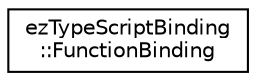 digraph "Graphical Class Hierarchy"
{
 // LATEX_PDF_SIZE
  edge [fontname="Helvetica",fontsize="10",labelfontname="Helvetica",labelfontsize="10"];
  node [fontname="Helvetica",fontsize="10",shape=record];
  rankdir="LR";
  Node0 [label="ezTypeScriptBinding\l::FunctionBinding",height=0.2,width=0.4,color="black", fillcolor="white", style="filled",URL="$db/d42/structez_type_script_binding_1_1_function_binding.htm",tooltip=" "];
}
